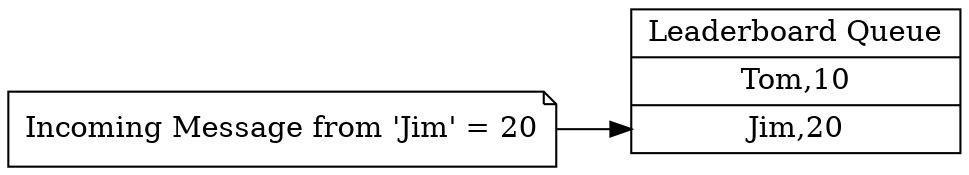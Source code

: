digraph G {
   rankdir=LR    
   node [shape=record];
   im1 [label="Incoming Message from 'Jim' = 20",shape=note];
   q1 [label="Leaderboard Queue|Tom,10|<m> Jim,20",shape=record];
   im1 -> q1:m;
}
